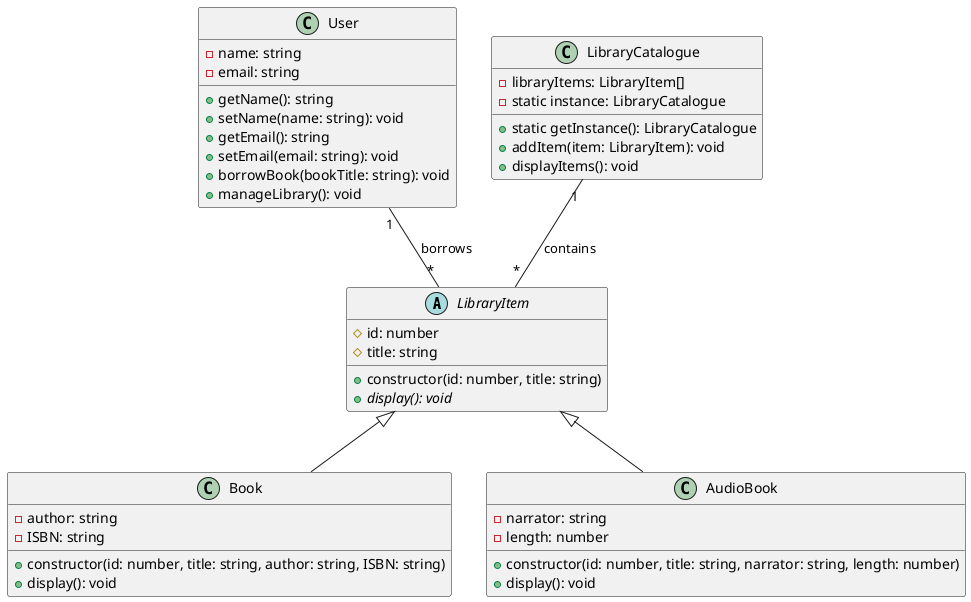 @startuml
abstract class LibraryItem {
    #id: number
    #title: string
    +constructor(id: number, title: string)
    {abstract} +display(): void
}

class Book extends LibraryItem {
    -author: string
    -ISBN: string
    +constructor(id: number, title: string, author: string, ISBN: string)
    +display(): void
}

class AudioBook extends LibraryItem {
    -narrator: string
    -length: number
    +constructor(id: number, title: string, narrator: string, length: number)
    +display(): void
}

class User {
    -name: string
    -email: string
    +getName(): string
    +setName(name: string): void
    +getEmail(): string
    +setEmail(email: string): void
    +borrowBook(bookTitle: string): void
    +manageLibrary(): void
}

class LibraryCatalogue {
    -libraryItems: LibraryItem[]
    -static instance: LibraryCatalogue
    +static getInstance(): LibraryCatalogue
    +addItem(item: LibraryItem): void
    +displayItems(): void
}

User "1" -- "*" LibraryItem : borrows
LibraryCatalogue "1" -- "*" LibraryItem : contains
@enduml